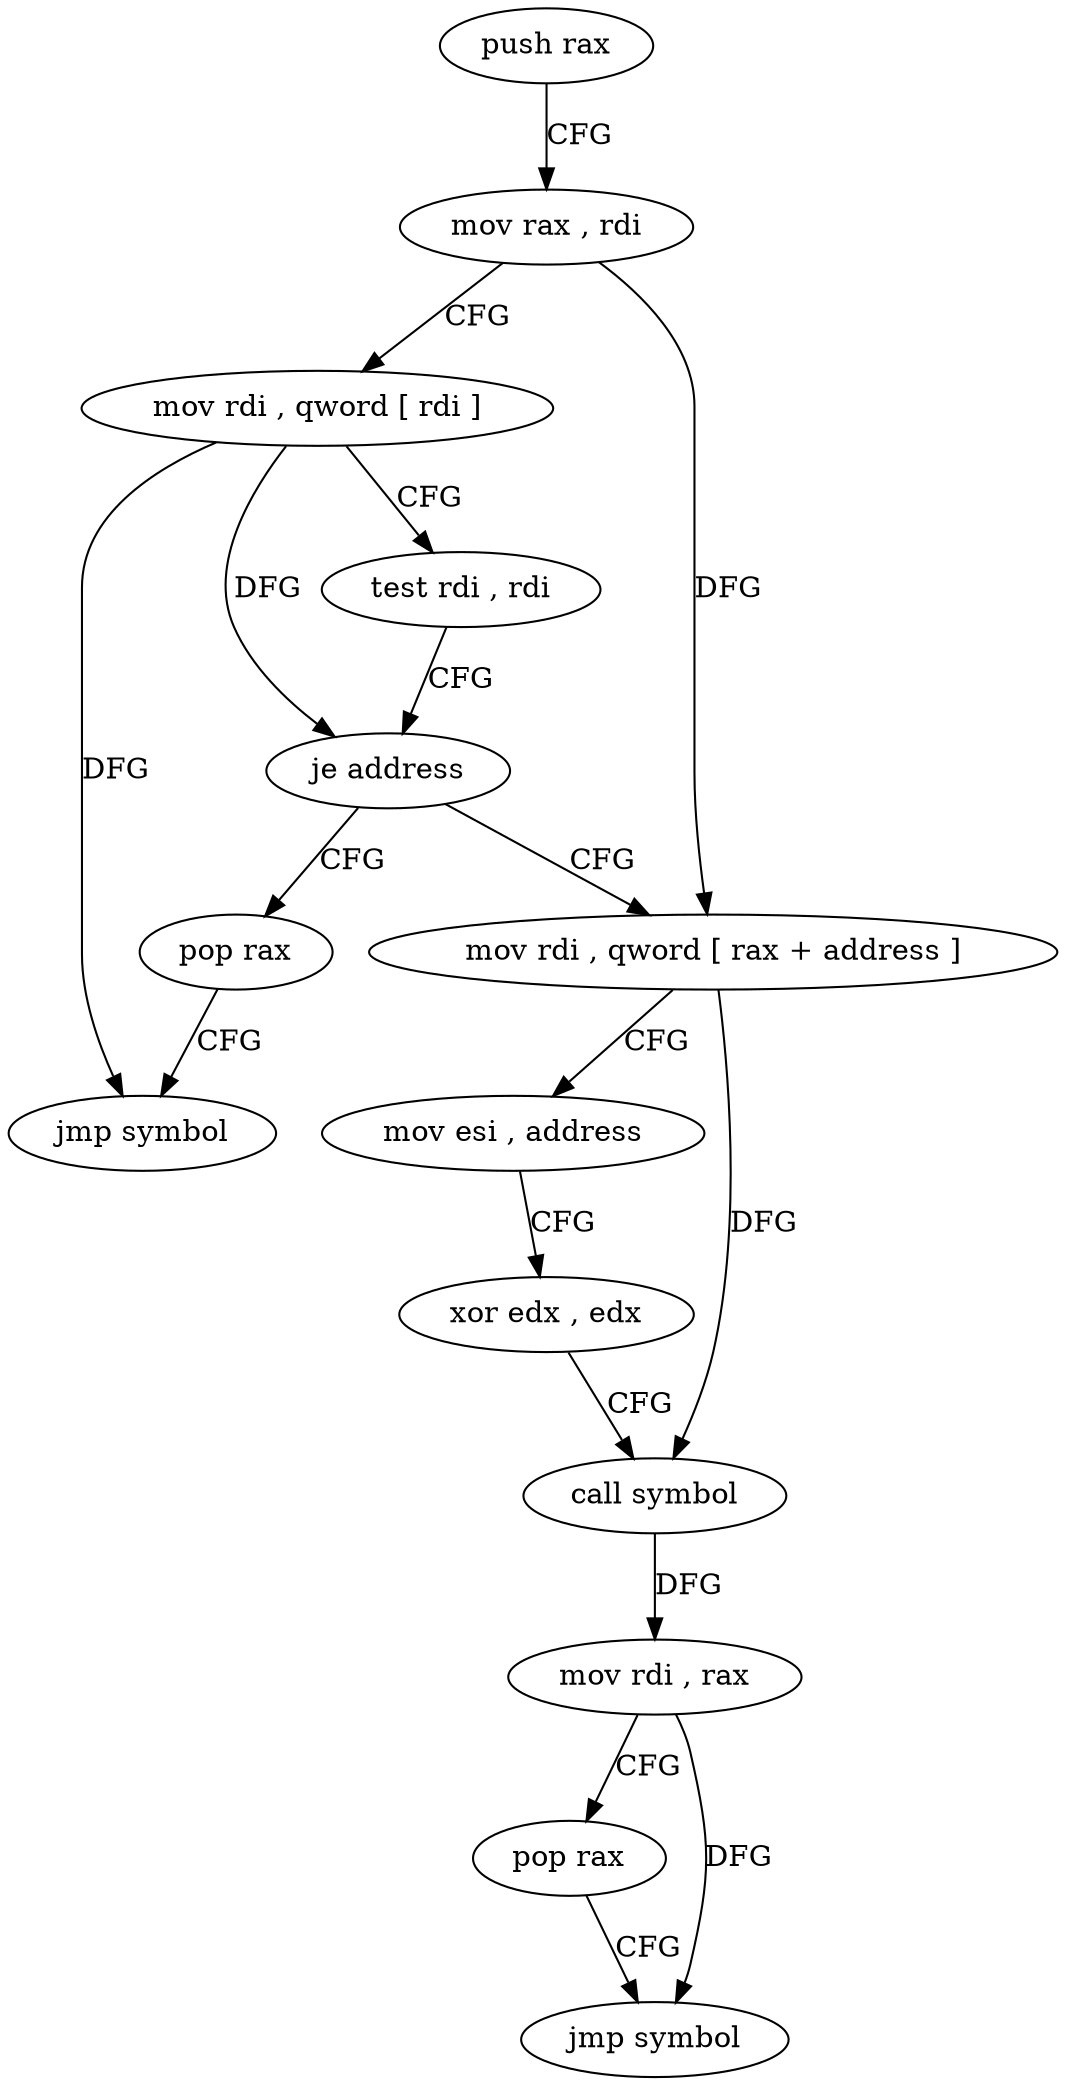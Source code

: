 digraph "func" {
"87616" [label = "push rax" ]
"87617" [label = "mov rax , rdi" ]
"87620" [label = "mov rdi , qword [ rdi ]" ]
"87623" [label = "test rdi , rdi" ]
"87626" [label = "je address" ]
"87634" [label = "mov rdi , qword [ rax + address ]" ]
"87628" [label = "pop rax" ]
"87638" [label = "mov esi , address" ]
"87643" [label = "xor edx , edx" ]
"87645" [label = "call symbol" ]
"87650" [label = "mov rdi , rax" ]
"87653" [label = "pop rax" ]
"87654" [label = "jmp symbol" ]
"87629" [label = "jmp symbol" ]
"87616" -> "87617" [ label = "CFG" ]
"87617" -> "87620" [ label = "CFG" ]
"87617" -> "87634" [ label = "DFG" ]
"87620" -> "87623" [ label = "CFG" ]
"87620" -> "87626" [ label = "DFG" ]
"87620" -> "87629" [ label = "DFG" ]
"87623" -> "87626" [ label = "CFG" ]
"87626" -> "87634" [ label = "CFG" ]
"87626" -> "87628" [ label = "CFG" ]
"87634" -> "87638" [ label = "CFG" ]
"87634" -> "87645" [ label = "DFG" ]
"87628" -> "87629" [ label = "CFG" ]
"87638" -> "87643" [ label = "CFG" ]
"87643" -> "87645" [ label = "CFG" ]
"87645" -> "87650" [ label = "DFG" ]
"87650" -> "87653" [ label = "CFG" ]
"87650" -> "87654" [ label = "DFG" ]
"87653" -> "87654" [ label = "CFG" ]
}

